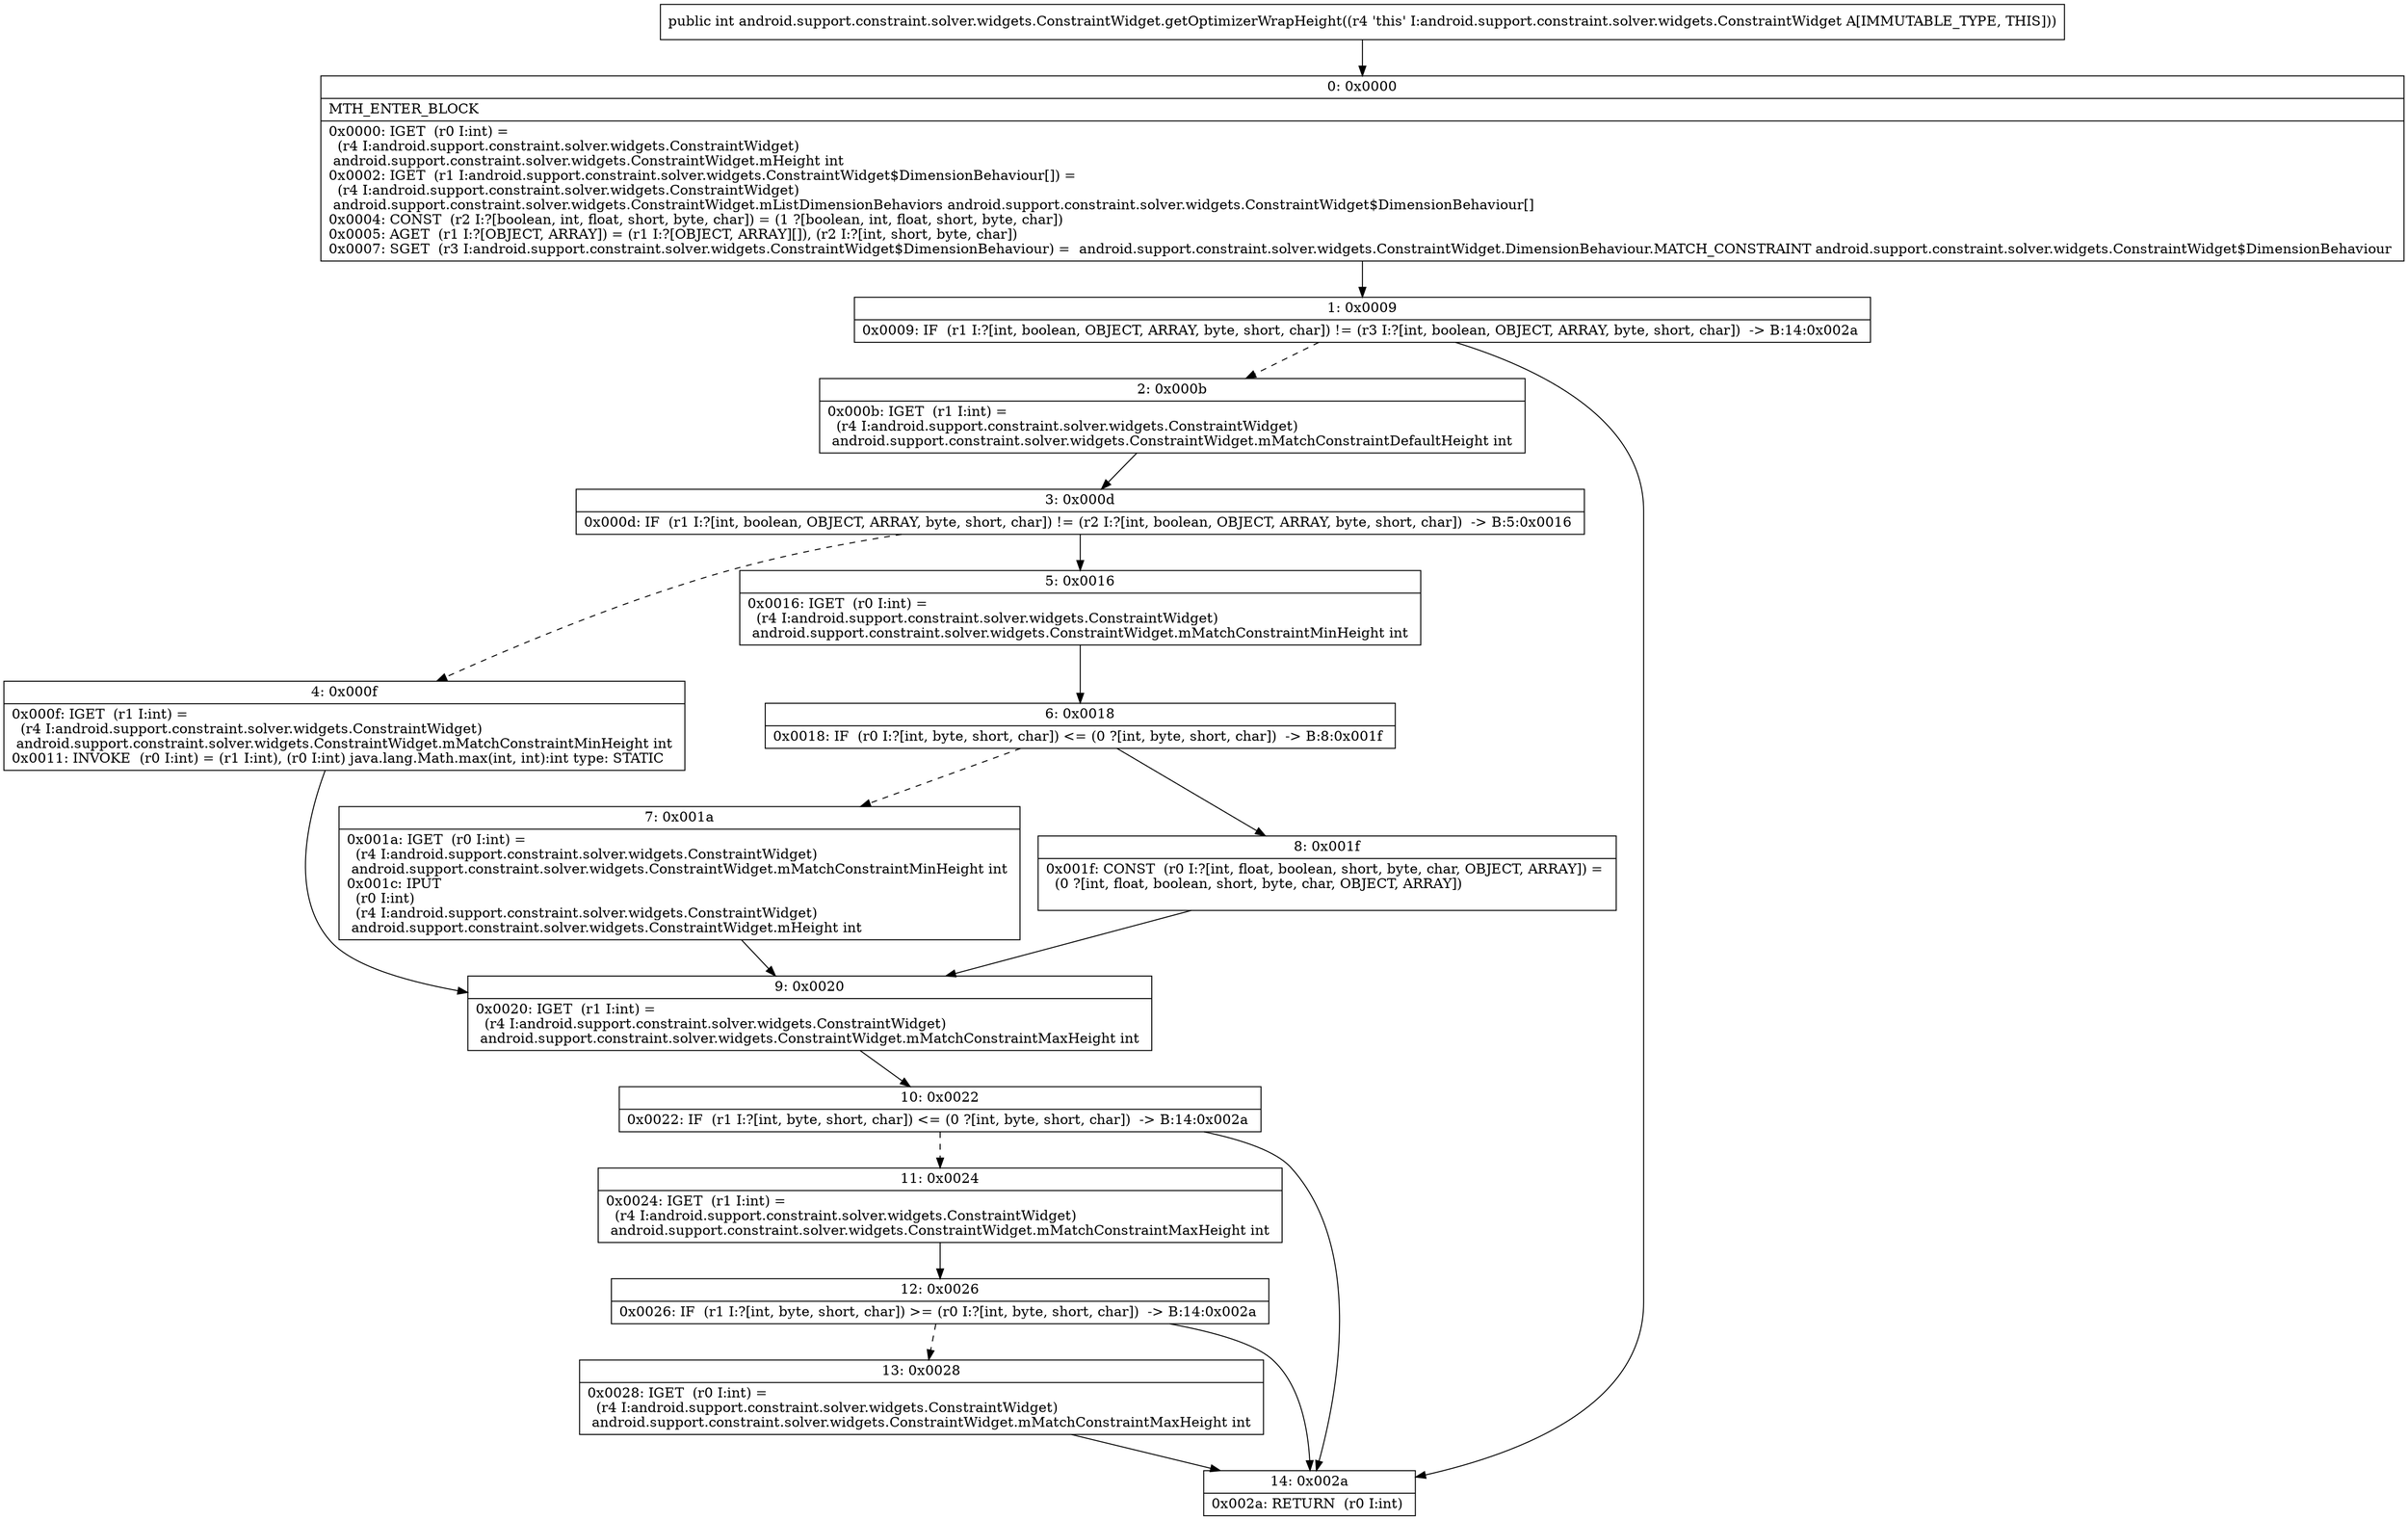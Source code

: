 digraph "CFG forandroid.support.constraint.solver.widgets.ConstraintWidget.getOptimizerWrapHeight()I" {
Node_0 [shape=record,label="{0\:\ 0x0000|MTH_ENTER_BLOCK\l|0x0000: IGET  (r0 I:int) = \l  (r4 I:android.support.constraint.solver.widgets.ConstraintWidget)\l android.support.constraint.solver.widgets.ConstraintWidget.mHeight int \l0x0002: IGET  (r1 I:android.support.constraint.solver.widgets.ConstraintWidget$DimensionBehaviour[]) = \l  (r4 I:android.support.constraint.solver.widgets.ConstraintWidget)\l android.support.constraint.solver.widgets.ConstraintWidget.mListDimensionBehaviors android.support.constraint.solver.widgets.ConstraintWidget$DimensionBehaviour[] \l0x0004: CONST  (r2 I:?[boolean, int, float, short, byte, char]) = (1 ?[boolean, int, float, short, byte, char]) \l0x0005: AGET  (r1 I:?[OBJECT, ARRAY]) = (r1 I:?[OBJECT, ARRAY][]), (r2 I:?[int, short, byte, char]) \l0x0007: SGET  (r3 I:android.support.constraint.solver.widgets.ConstraintWidget$DimensionBehaviour) =  android.support.constraint.solver.widgets.ConstraintWidget.DimensionBehaviour.MATCH_CONSTRAINT android.support.constraint.solver.widgets.ConstraintWidget$DimensionBehaviour \l}"];
Node_1 [shape=record,label="{1\:\ 0x0009|0x0009: IF  (r1 I:?[int, boolean, OBJECT, ARRAY, byte, short, char]) != (r3 I:?[int, boolean, OBJECT, ARRAY, byte, short, char])  \-\> B:14:0x002a \l}"];
Node_2 [shape=record,label="{2\:\ 0x000b|0x000b: IGET  (r1 I:int) = \l  (r4 I:android.support.constraint.solver.widgets.ConstraintWidget)\l android.support.constraint.solver.widgets.ConstraintWidget.mMatchConstraintDefaultHeight int \l}"];
Node_3 [shape=record,label="{3\:\ 0x000d|0x000d: IF  (r1 I:?[int, boolean, OBJECT, ARRAY, byte, short, char]) != (r2 I:?[int, boolean, OBJECT, ARRAY, byte, short, char])  \-\> B:5:0x0016 \l}"];
Node_4 [shape=record,label="{4\:\ 0x000f|0x000f: IGET  (r1 I:int) = \l  (r4 I:android.support.constraint.solver.widgets.ConstraintWidget)\l android.support.constraint.solver.widgets.ConstraintWidget.mMatchConstraintMinHeight int \l0x0011: INVOKE  (r0 I:int) = (r1 I:int), (r0 I:int) java.lang.Math.max(int, int):int type: STATIC \l}"];
Node_5 [shape=record,label="{5\:\ 0x0016|0x0016: IGET  (r0 I:int) = \l  (r4 I:android.support.constraint.solver.widgets.ConstraintWidget)\l android.support.constraint.solver.widgets.ConstraintWidget.mMatchConstraintMinHeight int \l}"];
Node_6 [shape=record,label="{6\:\ 0x0018|0x0018: IF  (r0 I:?[int, byte, short, char]) \<= (0 ?[int, byte, short, char])  \-\> B:8:0x001f \l}"];
Node_7 [shape=record,label="{7\:\ 0x001a|0x001a: IGET  (r0 I:int) = \l  (r4 I:android.support.constraint.solver.widgets.ConstraintWidget)\l android.support.constraint.solver.widgets.ConstraintWidget.mMatchConstraintMinHeight int \l0x001c: IPUT  \l  (r0 I:int)\l  (r4 I:android.support.constraint.solver.widgets.ConstraintWidget)\l android.support.constraint.solver.widgets.ConstraintWidget.mHeight int \l}"];
Node_8 [shape=record,label="{8\:\ 0x001f|0x001f: CONST  (r0 I:?[int, float, boolean, short, byte, char, OBJECT, ARRAY]) = \l  (0 ?[int, float, boolean, short, byte, char, OBJECT, ARRAY])\l \l}"];
Node_9 [shape=record,label="{9\:\ 0x0020|0x0020: IGET  (r1 I:int) = \l  (r4 I:android.support.constraint.solver.widgets.ConstraintWidget)\l android.support.constraint.solver.widgets.ConstraintWidget.mMatchConstraintMaxHeight int \l}"];
Node_10 [shape=record,label="{10\:\ 0x0022|0x0022: IF  (r1 I:?[int, byte, short, char]) \<= (0 ?[int, byte, short, char])  \-\> B:14:0x002a \l}"];
Node_11 [shape=record,label="{11\:\ 0x0024|0x0024: IGET  (r1 I:int) = \l  (r4 I:android.support.constraint.solver.widgets.ConstraintWidget)\l android.support.constraint.solver.widgets.ConstraintWidget.mMatchConstraintMaxHeight int \l}"];
Node_12 [shape=record,label="{12\:\ 0x0026|0x0026: IF  (r1 I:?[int, byte, short, char]) \>= (r0 I:?[int, byte, short, char])  \-\> B:14:0x002a \l}"];
Node_13 [shape=record,label="{13\:\ 0x0028|0x0028: IGET  (r0 I:int) = \l  (r4 I:android.support.constraint.solver.widgets.ConstraintWidget)\l android.support.constraint.solver.widgets.ConstraintWidget.mMatchConstraintMaxHeight int \l}"];
Node_14 [shape=record,label="{14\:\ 0x002a|0x002a: RETURN  (r0 I:int) \l}"];
MethodNode[shape=record,label="{public int android.support.constraint.solver.widgets.ConstraintWidget.getOptimizerWrapHeight((r4 'this' I:android.support.constraint.solver.widgets.ConstraintWidget A[IMMUTABLE_TYPE, THIS])) }"];
MethodNode -> Node_0;
Node_0 -> Node_1;
Node_1 -> Node_2[style=dashed];
Node_1 -> Node_14;
Node_2 -> Node_3;
Node_3 -> Node_4[style=dashed];
Node_3 -> Node_5;
Node_4 -> Node_9;
Node_5 -> Node_6;
Node_6 -> Node_7[style=dashed];
Node_6 -> Node_8;
Node_7 -> Node_9;
Node_8 -> Node_9;
Node_9 -> Node_10;
Node_10 -> Node_11[style=dashed];
Node_10 -> Node_14;
Node_11 -> Node_12;
Node_12 -> Node_13[style=dashed];
Node_12 -> Node_14;
Node_13 -> Node_14;
}

